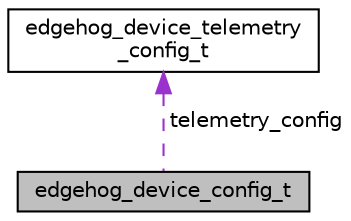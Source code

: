 digraph "edgehog_device_config_t"
{
 // LATEX_PDF_SIZE
  edge [fontname="Helvetica",fontsize="10",labelfontname="Helvetica",labelfontsize="10"];
  node [fontname="Helvetica",fontsize="10",shape=record];
  Node1 [label="edgehog_device_config_t",height=0.2,width=0.4,color="black", fillcolor="grey75", style="filled", fontcolor="black",tooltip="Edgehog device configuration struct."];
  Node2 -> Node1 [dir="back",color="darkorchid3",fontsize="10",style="dashed",label=" telemetry_config" ,fontname="Helvetica"];
  Node2 [label="edgehog_device_telemetry\l_config_t",height=0.2,width=0.4,color="black", fillcolor="white", style="filled",URL="$structedgehog__device__telemetry__config__t.html",tooltip="Edgehog device configuration struct."];
}
